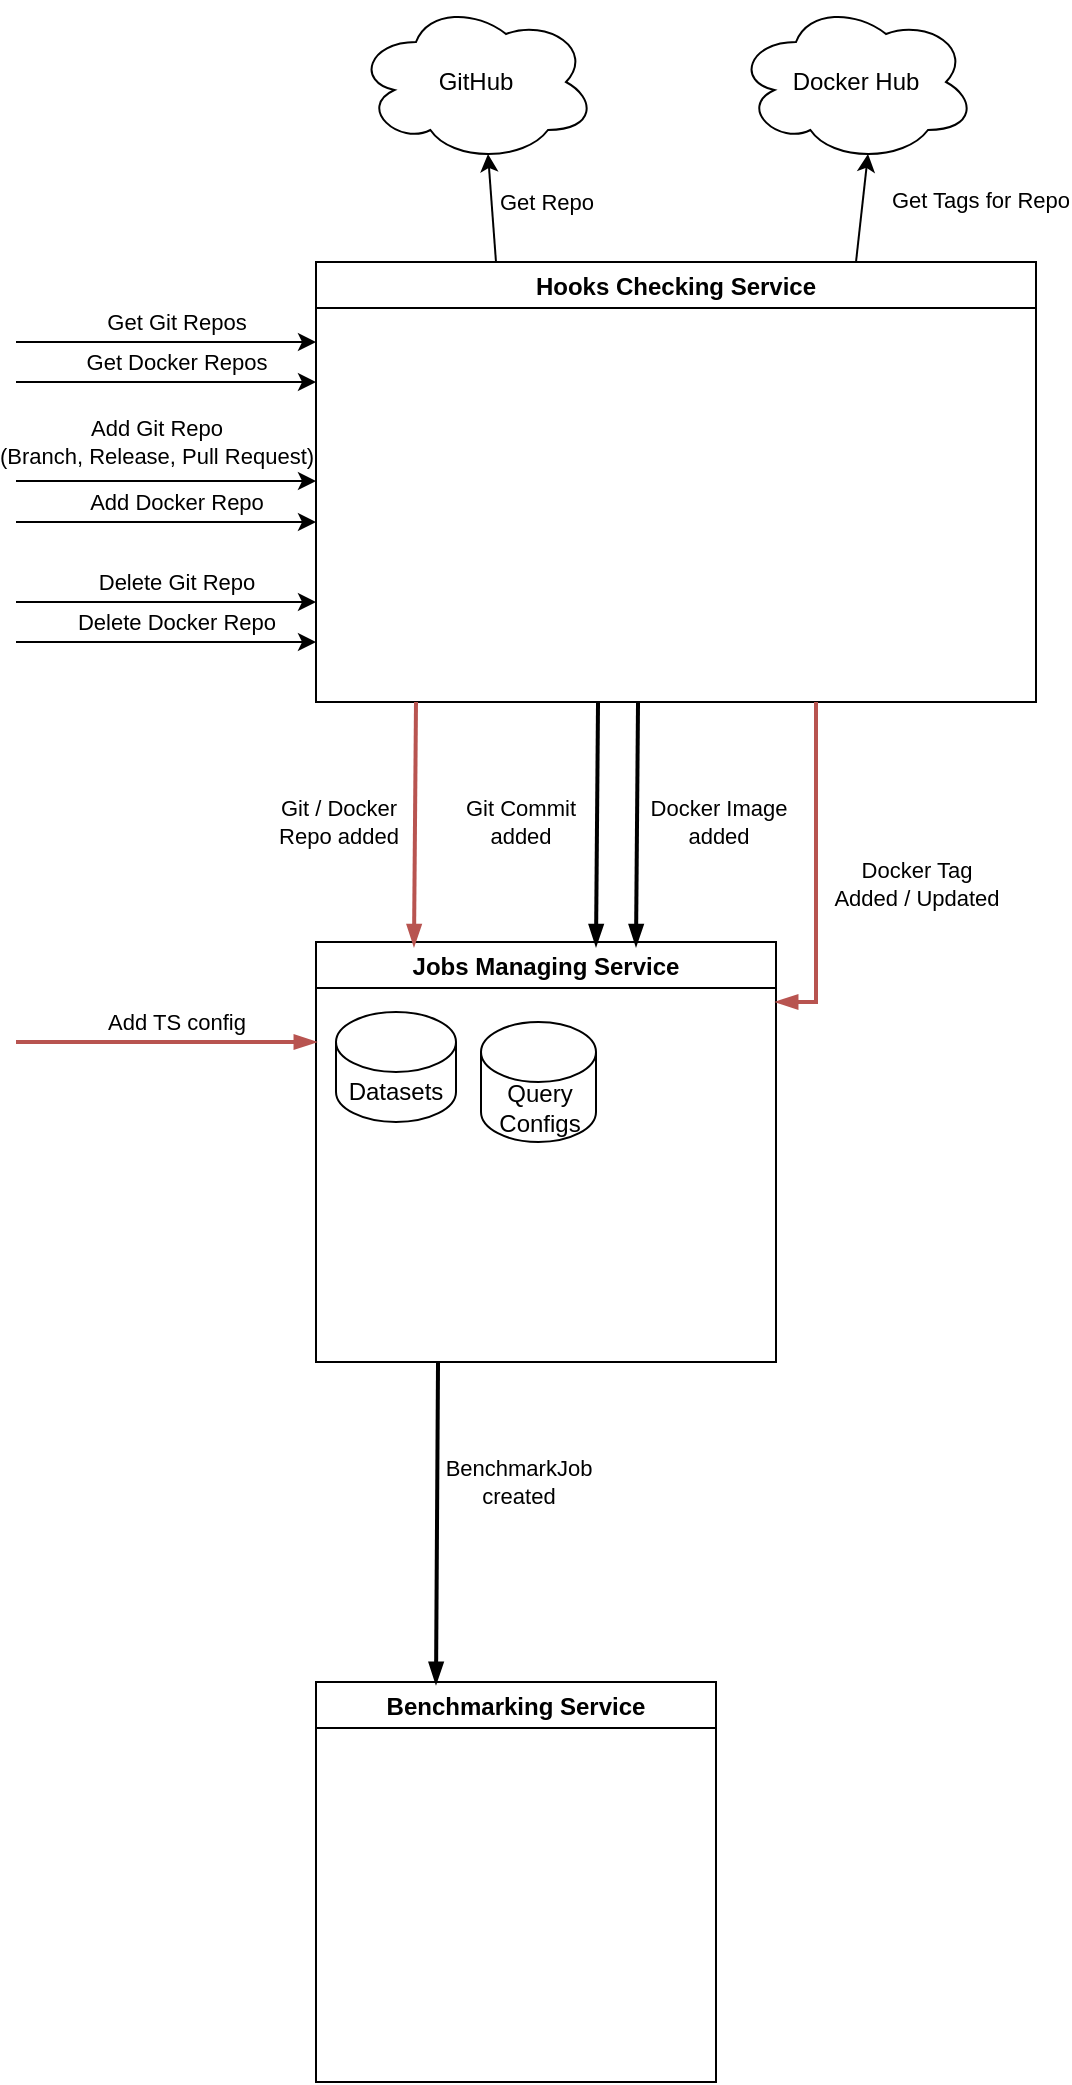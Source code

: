 <mxfile version="16.6.1"><diagram id="OMmuDkm6sEn60_YF_35P" name="Page-1"><mxGraphModel dx="780" dy="1149" grid="1" gridSize="10" guides="1" tooltips="1" connect="1" arrows="1" fold="1" page="1" pageScale="1" pageWidth="827" pageHeight="1169" math="0" shadow="0"><root><mxCell id="0"/><mxCell id="1" parent="0"/><mxCell id="tEbNYZxNDypoZbHclnOT-2" value="Jobs Managing Service" style="swimlane;" vertex="1" parent="1"><mxGeometry x="180" y="470" width="230" height="210" as="geometry"><mxRectangle x="180" y="470" width="160" height="23" as="alternateBounds"/></mxGeometry></mxCell><mxCell id="tEbNYZxNDypoZbHclnOT-36" value="Datasets" style="shape=cylinder3;whiteSpace=wrap;html=1;boundedLbl=1;backgroundOutline=1;size=15;" vertex="1" parent="tEbNYZxNDypoZbHclnOT-2"><mxGeometry x="10" y="35" width="60" height="55" as="geometry"/></mxCell><mxCell id="tEbNYZxNDypoZbHclnOT-37" value="&lt;div&gt;Query&lt;/div&gt;&lt;div&gt;Configs&lt;br&gt;&lt;/div&gt;" style="shape=cylinder3;whiteSpace=wrap;html=1;boundedLbl=1;backgroundOutline=1;size=15;" vertex="1" parent="tEbNYZxNDypoZbHclnOT-2"><mxGeometry x="82.5" y="40" width="57.5" height="60" as="geometry"/></mxCell><mxCell id="tEbNYZxNDypoZbHclnOT-21" style="rounded=0;orthogonalLoop=1;jettySize=auto;html=1;exitX=0.25;exitY=0;exitDx=0;exitDy=0;entryX=0.55;entryY=0.95;entryDx=0;entryDy=0;entryPerimeter=0;" edge="1" parent="1" source="tEbNYZxNDypoZbHclnOT-3" target="tEbNYZxNDypoZbHclnOT-5"><mxGeometry relative="1" as="geometry"/></mxCell><mxCell id="tEbNYZxNDypoZbHclnOT-22" value="&lt;div&gt;Get Repo&lt;/div&gt;" style="edgeLabel;html=1;align=center;verticalAlign=middle;resizable=0;points=[];" vertex="1" connectable="0" parent="tEbNYZxNDypoZbHclnOT-21"><mxGeometry x="0.405" y="-1" relative="1" as="geometry"><mxPoint x="27" y="8" as="offset"/></mxGeometry></mxCell><mxCell id="tEbNYZxNDypoZbHclnOT-23" style="edgeStyle=none;rounded=0;orthogonalLoop=1;jettySize=auto;html=1;exitX=0.75;exitY=0;exitDx=0;exitDy=0;entryX=0.55;entryY=0.95;entryDx=0;entryDy=0;entryPerimeter=0;" edge="1" parent="1" source="tEbNYZxNDypoZbHclnOT-3" target="tEbNYZxNDypoZbHclnOT-6"><mxGeometry relative="1" as="geometry"/></mxCell><mxCell id="tEbNYZxNDypoZbHclnOT-24" value="&lt;div&gt;Get Tags for Repo&lt;/div&gt;" style="edgeLabel;html=1;align=center;verticalAlign=middle;resizable=0;points=[];" vertex="1" connectable="0" parent="tEbNYZxNDypoZbHclnOT-23"><mxGeometry x="-0.346" y="-1" relative="1" as="geometry"><mxPoint x="59" y="-13" as="offset"/></mxGeometry></mxCell><mxCell id="tEbNYZxNDypoZbHclnOT-3" value="Hooks Checking Service" style="swimlane;" vertex="1" parent="1"><mxGeometry x="180" y="130" width="360" height="220" as="geometry"/></mxCell><mxCell id="tEbNYZxNDypoZbHclnOT-5" value="&lt;div&gt;GitHub&lt;/div&gt;" style="ellipse;shape=cloud;whiteSpace=wrap;html=1;" vertex="1" parent="1"><mxGeometry x="200" width="120" height="80" as="geometry"/></mxCell><mxCell id="tEbNYZxNDypoZbHclnOT-6" value="Docker Hub" style="ellipse;shape=cloud;whiteSpace=wrap;html=1;" vertex="1" parent="1"><mxGeometry x="390" width="120" height="80" as="geometry"/></mxCell><mxCell id="tEbNYZxNDypoZbHclnOT-7" value="" style="endArrow=classic;html=1;rounded=0;" edge="1" parent="1"><mxGeometry width="50" height="50" relative="1" as="geometry"><mxPoint x="30" y="170" as="sourcePoint"/><mxPoint x="180" y="170" as="targetPoint"/></mxGeometry></mxCell><mxCell id="tEbNYZxNDypoZbHclnOT-8" value="&lt;div&gt;Get Git Repos&lt;/div&gt;" style="edgeLabel;html=1;align=center;verticalAlign=middle;resizable=0;points=[];" vertex="1" connectable="0" parent="tEbNYZxNDypoZbHclnOT-7"><mxGeometry x="0.307" y="-2" relative="1" as="geometry"><mxPoint x="-18" y="-12" as="offset"/></mxGeometry></mxCell><mxCell id="tEbNYZxNDypoZbHclnOT-9" value="" style="endArrow=classic;html=1;rounded=0;" edge="1" parent="1"><mxGeometry width="50" height="50" relative="1" as="geometry"><mxPoint x="30" y="190" as="sourcePoint"/><mxPoint x="180" y="190" as="targetPoint"/></mxGeometry></mxCell><mxCell id="tEbNYZxNDypoZbHclnOT-10" value="&lt;div&gt;Get Docker Repos&lt;/div&gt;" style="edgeLabel;html=1;align=center;verticalAlign=middle;resizable=0;points=[];" vertex="1" connectable="0" parent="tEbNYZxNDypoZbHclnOT-9"><mxGeometry x="0.307" y="-2" relative="1" as="geometry"><mxPoint x="-18" y="-12" as="offset"/></mxGeometry></mxCell><mxCell id="tEbNYZxNDypoZbHclnOT-11" value="" style="endArrow=classic;html=1;rounded=0;" edge="1" parent="1"><mxGeometry width="50" height="50" relative="1" as="geometry"><mxPoint x="30" y="239.5" as="sourcePoint"/><mxPoint x="180" y="239.5" as="targetPoint"/></mxGeometry></mxCell><mxCell id="tEbNYZxNDypoZbHclnOT-12" value="&lt;div&gt;Add Git Repo&lt;/div&gt;&lt;div&gt;(Branch, Release, Pull Request)&lt;/div&gt;" style="edgeLabel;html=1;align=center;verticalAlign=middle;resizable=0;points=[];" vertex="1" connectable="0" parent="tEbNYZxNDypoZbHclnOT-11"><mxGeometry x="0.307" y="-2" relative="1" as="geometry"><mxPoint x="-28" y="-22" as="offset"/></mxGeometry></mxCell><mxCell id="tEbNYZxNDypoZbHclnOT-13" value="" style="endArrow=classic;html=1;rounded=0;entryX=0;entryY=0.25;entryDx=0;entryDy=0;" edge="1" parent="1"><mxGeometry width="50" height="50" relative="1" as="geometry"><mxPoint x="30" y="260" as="sourcePoint"/><mxPoint x="180" y="260" as="targetPoint"/></mxGeometry></mxCell><mxCell id="tEbNYZxNDypoZbHclnOT-14" value="Add Docker Repo" style="edgeLabel;html=1;align=center;verticalAlign=middle;resizable=0;points=[];" vertex="1" connectable="0" parent="tEbNYZxNDypoZbHclnOT-13"><mxGeometry x="0.307" y="-2" relative="1" as="geometry"><mxPoint x="-18" y="-12" as="offset"/></mxGeometry></mxCell><mxCell id="tEbNYZxNDypoZbHclnOT-15" value="" style="endArrow=blockThin;html=1;rounded=0;entryX=0;entryY=0.25;entryDx=0;entryDy=0;fillColor=#f8cecc;strokeColor=#b85450;strokeWidth=2;endFill=1;" edge="1" parent="1"><mxGeometry width="50" height="50" relative="1" as="geometry"><mxPoint x="30" y="520" as="sourcePoint"/><mxPoint x="180" y="520" as="targetPoint"/></mxGeometry></mxCell><mxCell id="tEbNYZxNDypoZbHclnOT-16" value="&lt;div&gt;Add TS config&lt;/div&gt;" style="edgeLabel;html=1;align=center;verticalAlign=middle;resizable=0;points=[];" vertex="1" connectable="0" parent="tEbNYZxNDypoZbHclnOT-15"><mxGeometry x="0.307" y="-2" relative="1" as="geometry"><mxPoint x="-18" y="-12" as="offset"/></mxGeometry></mxCell><mxCell id="tEbNYZxNDypoZbHclnOT-17" value="" style="endArrow=classic;html=1;rounded=0;" edge="1" parent="1"><mxGeometry width="50" height="50" relative="1" as="geometry"><mxPoint x="30" y="300" as="sourcePoint"/><mxPoint x="180" y="300" as="targetPoint"/></mxGeometry></mxCell><mxCell id="tEbNYZxNDypoZbHclnOT-18" value="&lt;div&gt;Delete Git Repo&lt;/div&gt;" style="edgeLabel;html=1;align=center;verticalAlign=middle;resizable=0;points=[];" vertex="1" connectable="0" parent="tEbNYZxNDypoZbHclnOT-17"><mxGeometry x="0.307" y="-2" relative="1" as="geometry"><mxPoint x="-18" y="-12" as="offset"/></mxGeometry></mxCell><mxCell id="tEbNYZxNDypoZbHclnOT-19" value="" style="endArrow=classic;html=1;rounded=0;" edge="1" parent="1"><mxGeometry width="50" height="50" relative="1" as="geometry"><mxPoint x="30" y="320" as="sourcePoint"/><mxPoint x="180" y="320" as="targetPoint"/></mxGeometry></mxCell><mxCell id="tEbNYZxNDypoZbHclnOT-20" value="&lt;div&gt;Delete Docker Repo&lt;/div&gt;" style="edgeLabel;html=1;align=center;verticalAlign=middle;resizable=0;points=[];" vertex="1" connectable="0" parent="tEbNYZxNDypoZbHclnOT-19"><mxGeometry x="0.307" y="-2" relative="1" as="geometry"><mxPoint x="-18" y="-12" as="offset"/></mxGeometry></mxCell><mxCell id="tEbNYZxNDypoZbHclnOT-25" value="" style="endArrow=blockThin;html=1;rounded=0;entryX=0.213;entryY=0.01;entryDx=0;entryDy=0;entryPerimeter=0;endFill=1;strokeWidth=2;fillColor=#f8cecc;strokeColor=#b85450;" edge="1" parent="1" target="tEbNYZxNDypoZbHclnOT-2"><mxGeometry width="50" height="50" relative="1" as="geometry"><mxPoint x="230" y="350" as="sourcePoint"/><mxPoint x="270" y="410" as="targetPoint"/></mxGeometry></mxCell><mxCell id="tEbNYZxNDypoZbHclnOT-26" value="&lt;div&gt;Git / Docker &lt;br&gt;&lt;/div&gt;&lt;div&gt;Repo added&lt;/div&gt;" style="edgeLabel;html=1;align=center;verticalAlign=middle;resizable=0;points=[];rotation=0;" vertex="1" connectable="0" parent="tEbNYZxNDypoZbHclnOT-25"><mxGeometry x="0.307" y="-2" relative="1" as="geometry"><mxPoint x="-37" y="-20" as="offset"/></mxGeometry></mxCell><mxCell id="tEbNYZxNDypoZbHclnOT-27" value="" style="endArrow=blockThin;html=1;rounded=0;entryX=0.213;entryY=0.01;entryDx=0;entryDy=0;entryPerimeter=0;strokeWidth=2;endFill=1;" edge="1" parent="1"><mxGeometry width="50" height="50" relative="1" as="geometry"><mxPoint x="321.01" y="350" as="sourcePoint"/><mxPoint x="320" y="472.1" as="targetPoint"/></mxGeometry></mxCell><mxCell id="tEbNYZxNDypoZbHclnOT-28" value="&lt;div&gt;Git Commit&lt;/div&gt;&lt;div&gt;added&lt;/div&gt;" style="edgeLabel;html=1;align=center;verticalAlign=middle;resizable=0;points=[];rotation=0;" vertex="1" connectable="0" parent="tEbNYZxNDypoZbHclnOT-27"><mxGeometry x="0.307" y="-2" relative="1" as="geometry"><mxPoint x="-37" y="-20" as="offset"/></mxGeometry></mxCell><mxCell id="tEbNYZxNDypoZbHclnOT-29" value="" style="endArrow=blockThin;html=1;rounded=0;entryX=0.213;entryY=0.01;entryDx=0;entryDy=0;entryPerimeter=0;strokeWidth=2;endFill=1;" edge="1" parent="1"><mxGeometry width="50" height="50" relative="1" as="geometry"><mxPoint x="341.01" y="350" as="sourcePoint"/><mxPoint x="340" y="472.1" as="targetPoint"/></mxGeometry></mxCell><mxCell id="tEbNYZxNDypoZbHclnOT-30" value="&lt;div&gt;Docker Image&lt;/div&gt;&lt;div&gt;added&lt;br&gt;&lt;/div&gt;" style="edgeLabel;html=1;align=center;verticalAlign=middle;resizable=0;points=[];rotation=0;" vertex="1" connectable="0" parent="tEbNYZxNDypoZbHclnOT-29"><mxGeometry x="0.307" y="-2" relative="1" as="geometry"><mxPoint x="42" y="-20" as="offset"/></mxGeometry></mxCell><mxCell id="tEbNYZxNDypoZbHclnOT-31" value="" style="endArrow=blockThin;html=1;rounded=0;edgeStyle=orthogonalEdgeStyle;fillColor=#f8cecc;strokeColor=#b85450;strokeWidth=2;shadow=0;endFill=1;" edge="1" parent="1"><mxGeometry width="50" height="50" relative="1" as="geometry"><mxPoint x="430" y="350" as="sourcePoint"/><mxPoint x="410" y="500" as="targetPoint"/><Array as="points"><mxPoint x="430" y="500"/></Array></mxGeometry></mxCell><mxCell id="tEbNYZxNDypoZbHclnOT-32" value="&lt;div&gt;Docker Tag &lt;br&gt;&lt;/div&gt;&lt;div&gt;Added / Updated&lt;br&gt;&lt;/div&gt;" style="edgeLabel;html=1;align=center;verticalAlign=middle;resizable=0;points=[];rotation=0;" vertex="1" connectable="0" parent="tEbNYZxNDypoZbHclnOT-31"><mxGeometry x="0.307" y="-2" relative="1" as="geometry"><mxPoint x="52" y="-20" as="offset"/></mxGeometry></mxCell><mxCell id="tEbNYZxNDypoZbHclnOT-33" value="Benchmarking Service" style="swimlane;" vertex="1" parent="1"><mxGeometry x="180" y="840" width="200" height="200" as="geometry"/></mxCell><mxCell id="tEbNYZxNDypoZbHclnOT-34" value="" style="endArrow=blockThin;html=1;rounded=0;entryX=0.3;entryY=0.005;entryDx=0;entryDy=0;entryPerimeter=0;strokeWidth=2;endFill=1;" edge="1" parent="1" target="tEbNYZxNDypoZbHclnOT-33"><mxGeometry width="50" height="50" relative="1" as="geometry"><mxPoint x="241.01" y="680" as="sourcePoint"/><mxPoint x="240" y="802.1" as="targetPoint"/></mxGeometry></mxCell><mxCell id="tEbNYZxNDypoZbHclnOT-35" value="&lt;div&gt;BenchmarkJob&lt;/div&gt;&lt;div&gt;created&lt;br&gt;&lt;/div&gt;" style="edgeLabel;html=1;align=center;verticalAlign=middle;resizable=0;points=[];rotation=0;" vertex="1" connectable="0" parent="tEbNYZxNDypoZbHclnOT-34"><mxGeometry x="0.307" y="-2" relative="1" as="geometry"><mxPoint x="42" y="-45" as="offset"/></mxGeometry></mxCell></root></mxGraphModel></diagram></mxfile>